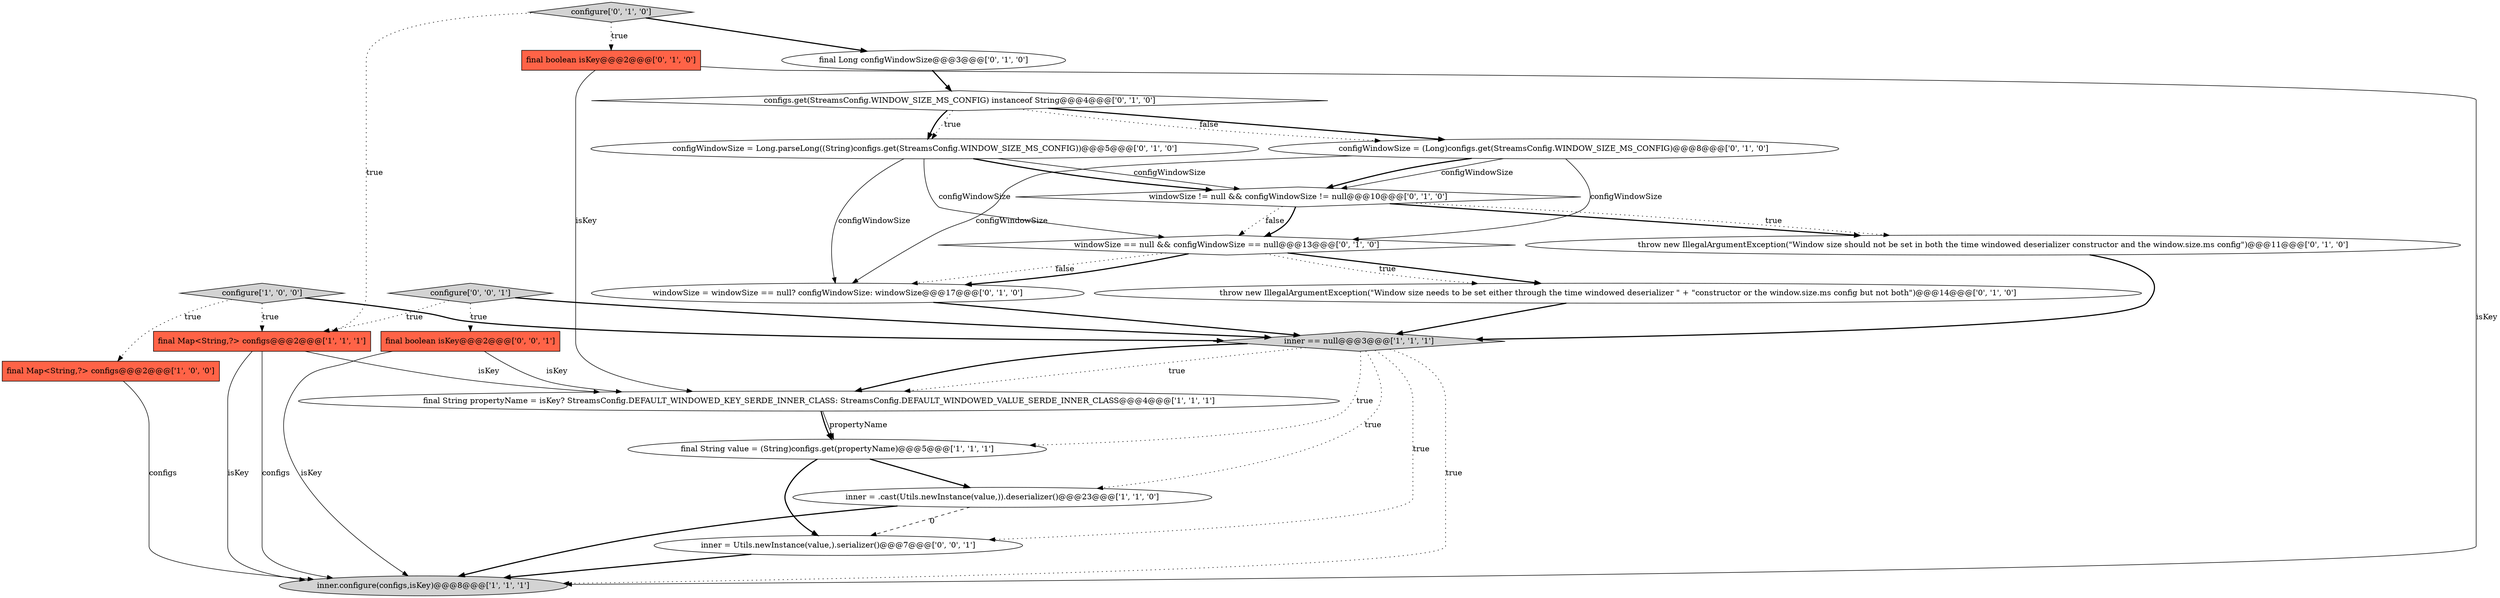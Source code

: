 digraph {
15 [style = filled, label = "final boolean isKey@@@2@@@['0', '1', '0']", fillcolor = tomato, shape = box image = "AAA0AAABBB2BBB"];
16 [style = filled, label = "configWindowSize = Long.parseLong((String)configs.get(StreamsConfig.WINDOW_SIZE_MS_CONFIG))@@@5@@@['0', '1', '0']", fillcolor = white, shape = ellipse image = "AAA1AAABBB2BBB"];
1 [style = filled, label = "final String propertyName = isKey? StreamsConfig.DEFAULT_WINDOWED_KEY_SERDE_INNER_CLASS: StreamsConfig.DEFAULT_WINDOWED_VALUE_SERDE_INNER_CLASS@@@4@@@['1', '1', '1']", fillcolor = white, shape = ellipse image = "AAA0AAABBB1BBB"];
2 [style = filled, label = "final String value = (String)configs.get(propertyName)@@@5@@@['1', '1', '1']", fillcolor = white, shape = ellipse image = "AAA0AAABBB1BBB"];
8 [style = filled, label = "throw new IllegalArgumentException(\"Window size needs to be set either through the time windowed deserializer \" + \"constructor or the window.size.ms config but not both\")@@@14@@@['0', '1', '0']", fillcolor = white, shape = ellipse image = "AAA1AAABBB2BBB"];
10 [style = filled, label = "windowSize == null && configWindowSize == null@@@13@@@['0', '1', '0']", fillcolor = white, shape = diamond image = "AAA1AAABBB2BBB"];
11 [style = filled, label = "final Long configWindowSize@@@3@@@['0', '1', '0']", fillcolor = white, shape = ellipse image = "AAA1AAABBB2BBB"];
0 [style = filled, label = "final Map<String,?> configs@@@2@@@['1', '0', '0']", fillcolor = tomato, shape = box image = "AAA0AAABBB1BBB"];
19 [style = filled, label = "final boolean isKey@@@2@@@['0', '0', '1']", fillcolor = tomato, shape = box image = "AAA0AAABBB3BBB"];
7 [style = filled, label = "final Map<String,?> configs@@@2@@@['1', '1', '1']", fillcolor = tomato, shape = box image = "AAA0AAABBB1BBB"];
4 [style = filled, label = "inner = .cast(Utils.newInstance(value,)).deserializer()@@@23@@@['1', '1', '0']", fillcolor = white, shape = ellipse image = "AAA0AAABBB1BBB"];
18 [style = filled, label = "throw new IllegalArgumentException(\"Window size should not be set in both the time windowed deserializer constructor and the window.size.ms config\")@@@11@@@['0', '1', '0']", fillcolor = white, shape = ellipse image = "AAA1AAABBB2BBB"];
5 [style = filled, label = "inner.configure(configs,isKey)@@@8@@@['1', '1', '1']", fillcolor = lightgray, shape = ellipse image = "AAA0AAABBB1BBB"];
14 [style = filled, label = "windowSize != null && configWindowSize != null@@@10@@@['0', '1', '0']", fillcolor = white, shape = diamond image = "AAA1AAABBB2BBB"];
13 [style = filled, label = "configs.get(StreamsConfig.WINDOW_SIZE_MS_CONFIG) instanceof String@@@4@@@['0', '1', '0']", fillcolor = white, shape = diamond image = "AAA1AAABBB2BBB"];
12 [style = filled, label = "windowSize = windowSize == null? configWindowSize: windowSize@@@17@@@['0', '1', '0']", fillcolor = white, shape = ellipse image = "AAA1AAABBB2BBB"];
20 [style = filled, label = "configure['0', '0', '1']", fillcolor = lightgray, shape = diamond image = "AAA0AAABBB3BBB"];
17 [style = filled, label = "configWindowSize = (Long)configs.get(StreamsConfig.WINDOW_SIZE_MS_CONFIG)@@@8@@@['0', '1', '0']", fillcolor = white, shape = ellipse image = "AAA1AAABBB2BBB"];
21 [style = filled, label = "inner = Utils.newInstance(value,).serializer()@@@7@@@['0', '0', '1']", fillcolor = white, shape = ellipse image = "AAA0AAABBB3BBB"];
3 [style = filled, label = "configure['1', '0', '0']", fillcolor = lightgray, shape = diamond image = "AAA0AAABBB1BBB"];
9 [style = filled, label = "configure['0', '1', '0']", fillcolor = lightgray, shape = diamond image = "AAA0AAABBB2BBB"];
6 [style = filled, label = "inner == null@@@3@@@['1', '1', '1']", fillcolor = lightgray, shape = diamond image = "AAA0AAABBB1BBB"];
19->1 [style = solid, label="isKey"];
7->1 [style = solid, label="isKey"];
2->4 [style = bold, label=""];
9->11 [style = bold, label=""];
20->6 [style = bold, label=""];
14->18 [style = bold, label=""];
14->18 [style = dotted, label="true"];
4->21 [style = dashed, label="0"];
10->12 [style = dotted, label="false"];
13->17 [style = bold, label=""];
9->7 [style = dotted, label="true"];
4->5 [style = bold, label=""];
16->14 [style = solid, label="configWindowSize"];
10->8 [style = bold, label=""];
6->1 [style = dotted, label="true"];
13->16 [style = dotted, label="true"];
17->14 [style = bold, label=""];
8->6 [style = bold, label=""];
7->5 [style = solid, label="isKey"];
0->5 [style = solid, label="configs"];
13->17 [style = dotted, label="false"];
2->21 [style = bold, label=""];
1->2 [style = solid, label="propertyName"];
3->0 [style = dotted, label="true"];
14->10 [style = dotted, label="false"];
3->6 [style = bold, label=""];
10->12 [style = bold, label=""];
6->5 [style = dotted, label="true"];
6->4 [style = dotted, label="true"];
15->5 [style = solid, label="isKey"];
16->10 [style = solid, label="configWindowSize"];
17->10 [style = solid, label="configWindowSize"];
10->8 [style = dotted, label="true"];
13->16 [style = bold, label=""];
16->14 [style = bold, label=""];
21->5 [style = bold, label=""];
20->7 [style = dotted, label="true"];
11->13 [style = bold, label=""];
12->6 [style = bold, label=""];
6->21 [style = dotted, label="true"];
9->15 [style = dotted, label="true"];
20->19 [style = dotted, label="true"];
3->7 [style = dotted, label="true"];
7->5 [style = solid, label="configs"];
6->2 [style = dotted, label="true"];
14->10 [style = bold, label=""];
16->12 [style = solid, label="configWindowSize"];
6->1 [style = bold, label=""];
1->2 [style = bold, label=""];
17->14 [style = solid, label="configWindowSize"];
18->6 [style = bold, label=""];
17->12 [style = solid, label="configWindowSize"];
15->1 [style = solid, label="isKey"];
19->5 [style = solid, label="isKey"];
}
